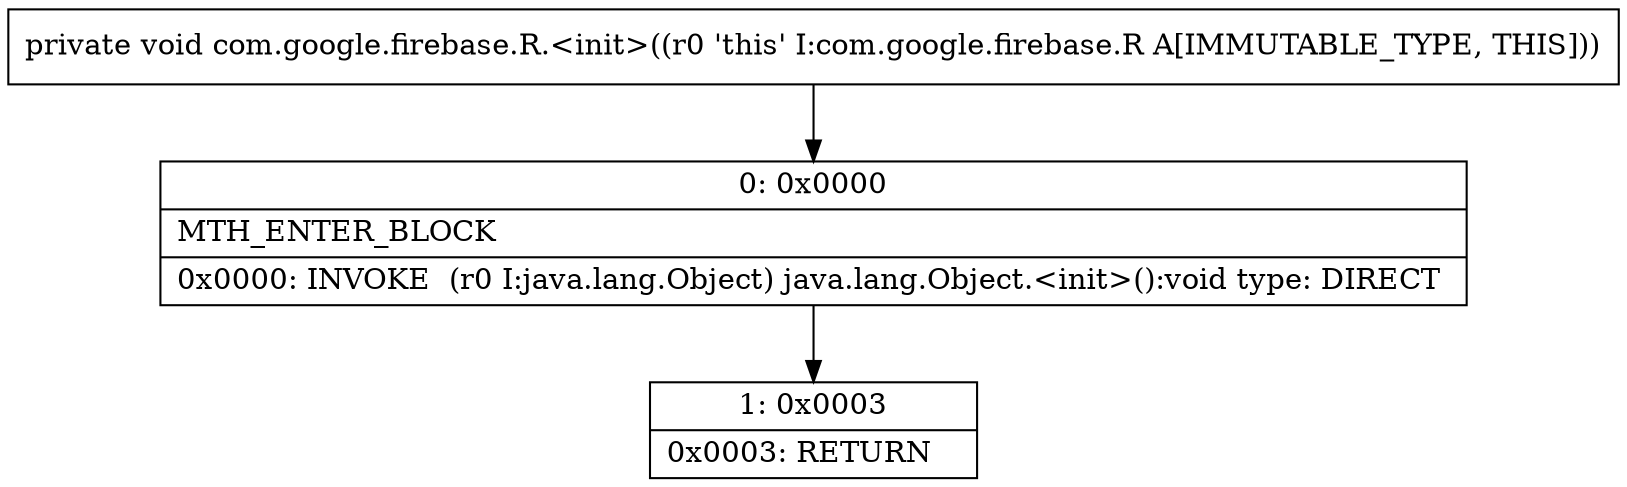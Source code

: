 digraph "CFG forcom.google.firebase.R.\<init\>()V" {
Node_0 [shape=record,label="{0\:\ 0x0000|MTH_ENTER_BLOCK\l|0x0000: INVOKE  (r0 I:java.lang.Object) java.lang.Object.\<init\>():void type: DIRECT \l}"];
Node_1 [shape=record,label="{1\:\ 0x0003|0x0003: RETURN   \l}"];
MethodNode[shape=record,label="{private void com.google.firebase.R.\<init\>((r0 'this' I:com.google.firebase.R A[IMMUTABLE_TYPE, THIS])) }"];
MethodNode -> Node_0;
Node_0 -> Node_1;
}

